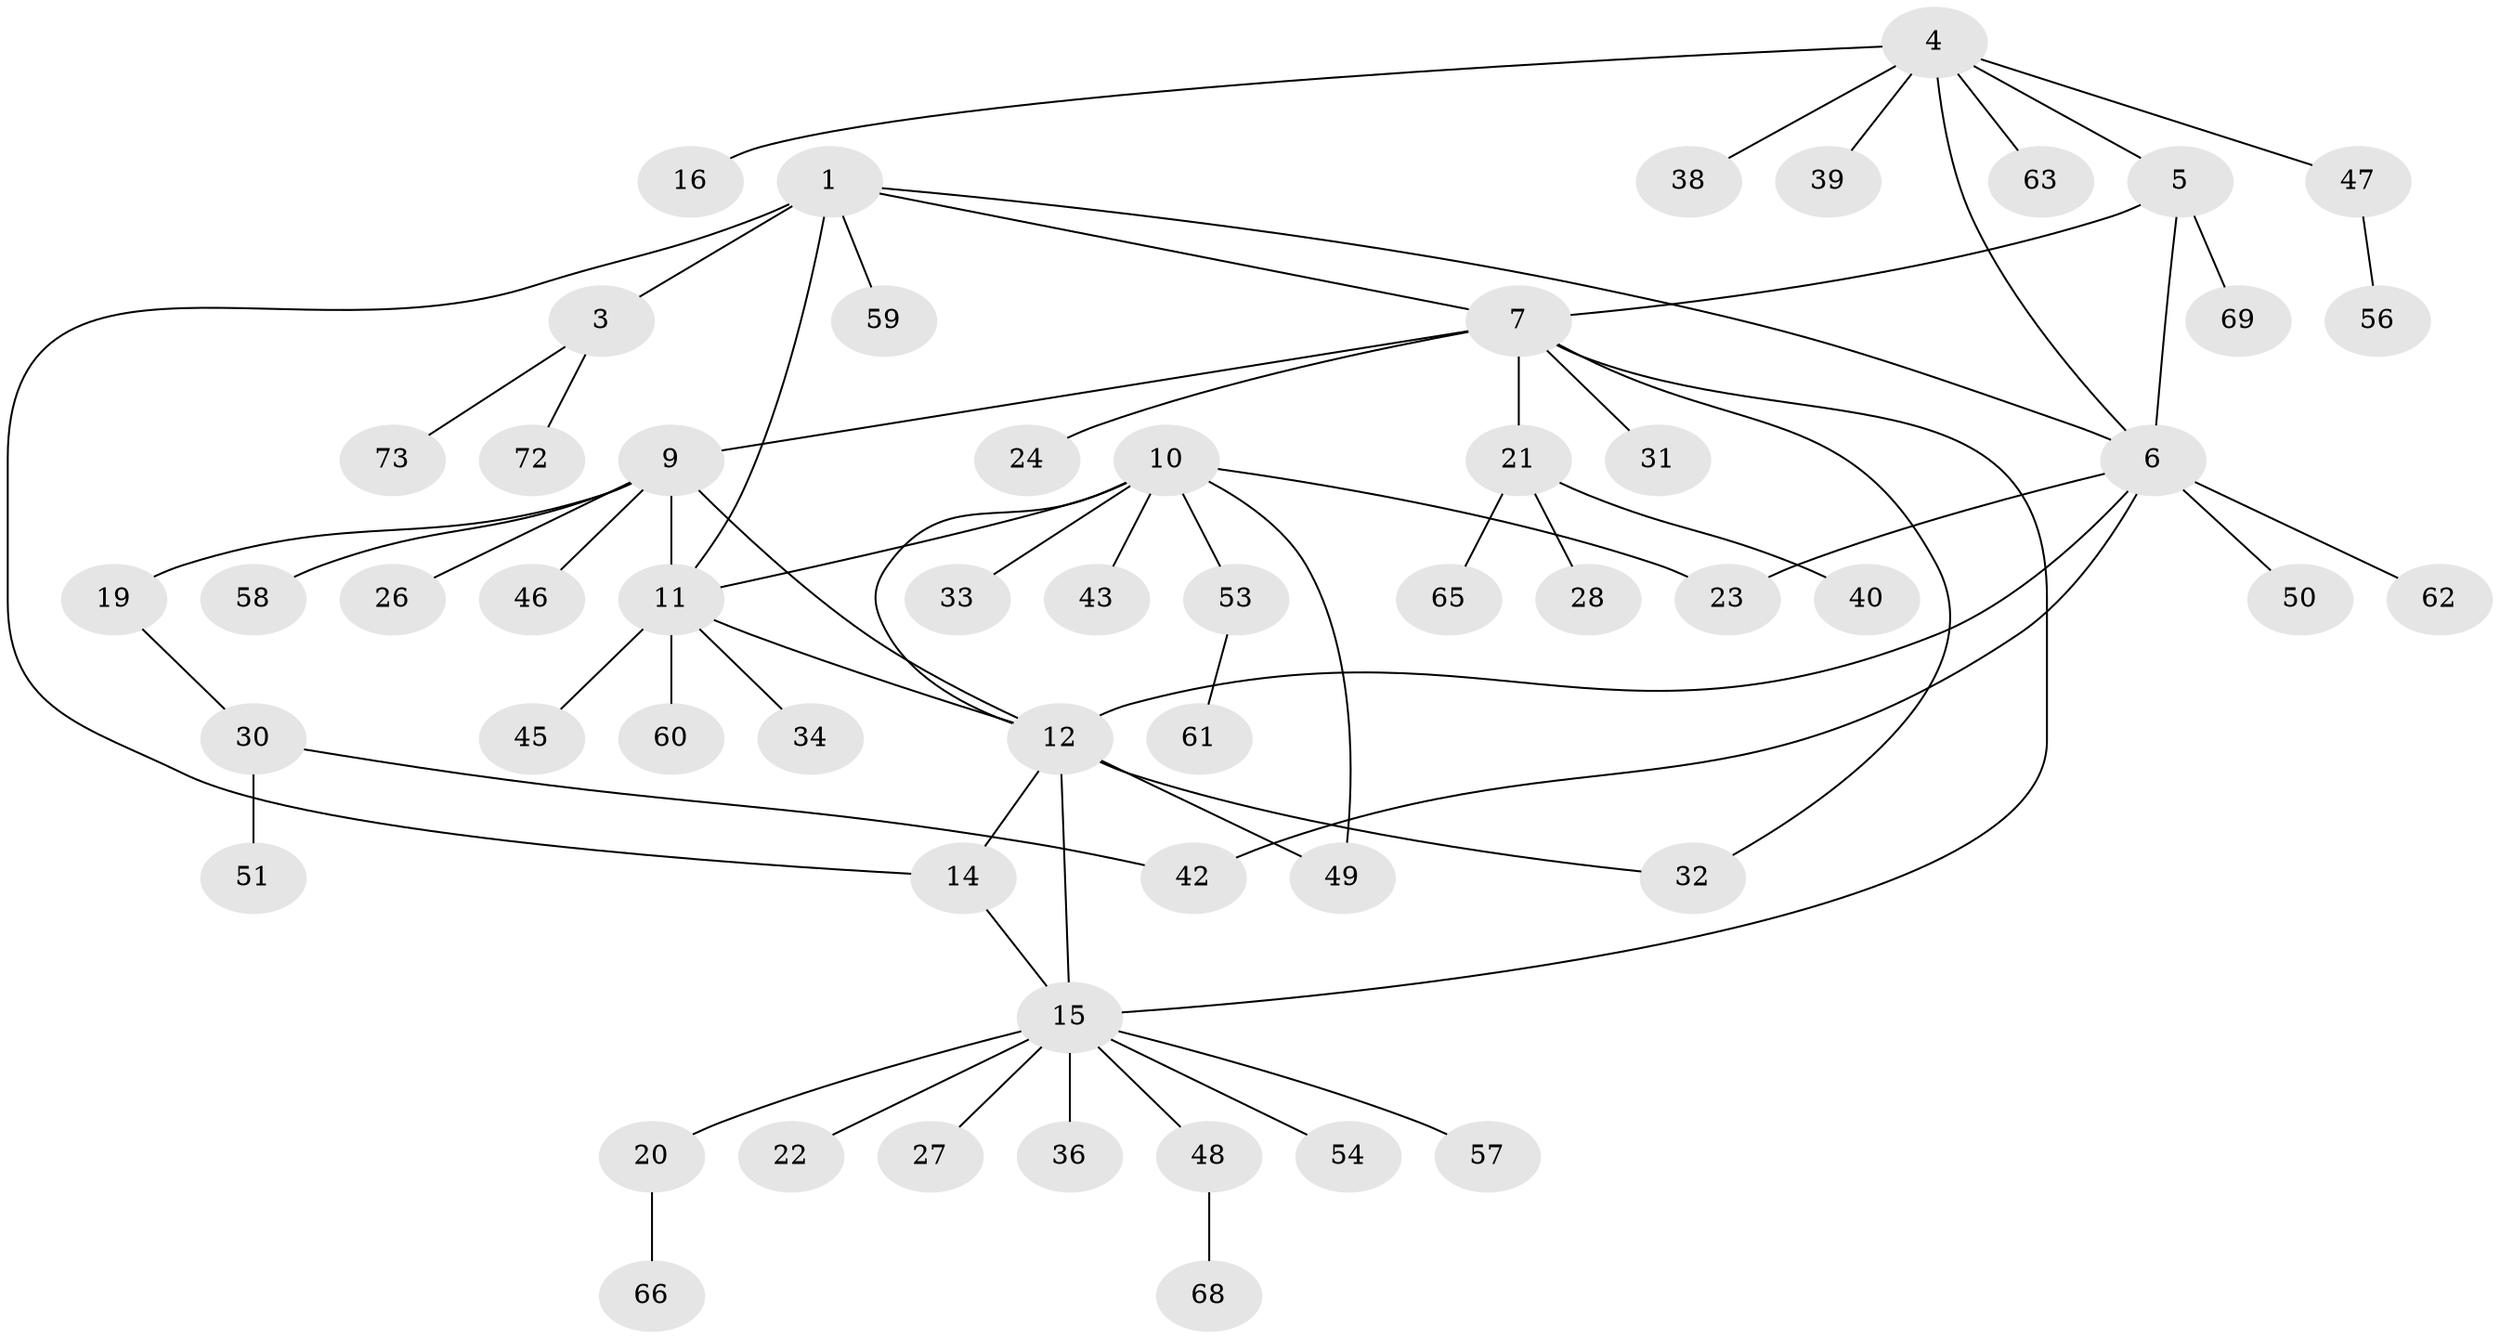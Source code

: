 // Generated by graph-tools (version 1.1) at 2025/52/02/27/25 19:52:16]
// undirected, 56 vertices, 68 edges
graph export_dot {
graph [start="1"]
  node [color=gray90,style=filled];
  1 [super="+2"];
  3 [super="+35"];
  4 [super="+29"];
  5 [super="+18"];
  6 [super="+25"];
  7 [super="+8"];
  9 [super="+71"];
  10 [super="+37"];
  11 [super="+55"];
  12 [super="+13"];
  14 [super="+41"];
  15 [super="+17"];
  16;
  19 [super="+64"];
  20 [super="+44"];
  21;
  22;
  23;
  24;
  26;
  27;
  28;
  30 [super="+70"];
  31;
  32;
  33;
  34;
  36;
  38;
  39;
  40;
  42 [super="+52"];
  43;
  45;
  46 [super="+67"];
  47;
  48;
  49;
  50;
  51;
  53;
  54;
  56;
  57;
  58;
  59;
  60;
  61;
  62;
  63;
  65;
  66;
  68;
  69;
  72;
  73;
  1 -- 3 [weight=2];
  1 -- 7;
  1 -- 11;
  1 -- 59;
  1 -- 6;
  1 -- 14;
  3 -- 72;
  3 -- 73;
  4 -- 5;
  4 -- 6;
  4 -- 16;
  4 -- 39;
  4 -- 63;
  4 -- 38;
  4 -- 47;
  5 -- 6;
  5 -- 7;
  5 -- 69;
  6 -- 12 [weight=2];
  6 -- 23;
  6 -- 42;
  6 -- 50;
  6 -- 62;
  7 -- 9 [weight=2];
  7 -- 32;
  7 -- 21;
  7 -- 24;
  7 -- 31;
  7 -- 15;
  9 -- 12;
  9 -- 19;
  9 -- 26;
  9 -- 46;
  9 -- 58;
  9 -- 11;
  10 -- 11;
  10 -- 12;
  10 -- 23;
  10 -- 33;
  10 -- 43;
  10 -- 49;
  10 -- 53;
  11 -- 12;
  11 -- 34;
  11 -- 45;
  11 -- 60;
  12 -- 32;
  12 -- 49;
  12 -- 14;
  12 -- 15;
  14 -- 15;
  15 -- 48;
  15 -- 54;
  15 -- 36;
  15 -- 20;
  15 -- 22;
  15 -- 57;
  15 -- 27;
  19 -- 30;
  20 -- 66;
  21 -- 28;
  21 -- 40;
  21 -- 65;
  30 -- 42;
  30 -- 51;
  47 -- 56;
  48 -- 68;
  53 -- 61;
}
